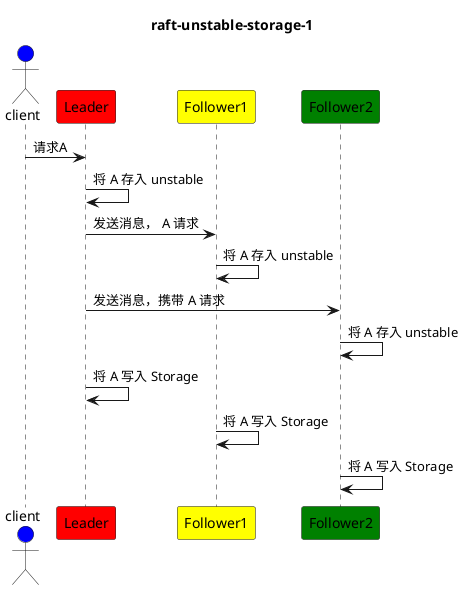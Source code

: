 @startuml
' !theme materia-outline

title raft-unstable-storage-1

actor client as c1 #Blue
participant Leader as l1 #Red
participant Follower1 as f1 #Yellow
participant Follower2 as f2 #Green

c1 -> l1: 请求A
l1 -> l1: 将 A 存入 unstable
l1 -> f1: 发送消息， A 请求
f1 -> f1: 将 A 存入 unstable
l1 -> f2: 发送消息，携带 A 请求
f2 -> f2: 将 A 存入 unstable
l1 -> l1: 将 A 写入 Storage
f1 -> f1: 将 A 写入 Storage
f2 -> f2: 将 A 写入 Storage

@enduml

@startuml
' !theme materia-outline

title raft-unstable-storage-2

actor client as c1 #Blue
participant Leader as l1 #Red
participant Follower1 as f1 #Yellow
participant Follower2 as f2 #Green

c1 -> l1: 请求A
l1 -> l1: 将 A 存入 unstable
l1 -> f1: 发送消息， A 请求
f1 -> f1: 将 A 存入 unstable
l1 -> f2: 发送消息，携带 A 请求
f2 -> f2: 将 A 存入 unstable
l1 -> l1: 将 A 写入 Storage
f1 -> f1: 将 A 写入 Storage
f2 -> f2: 将 A 写入 Storage

@enduml